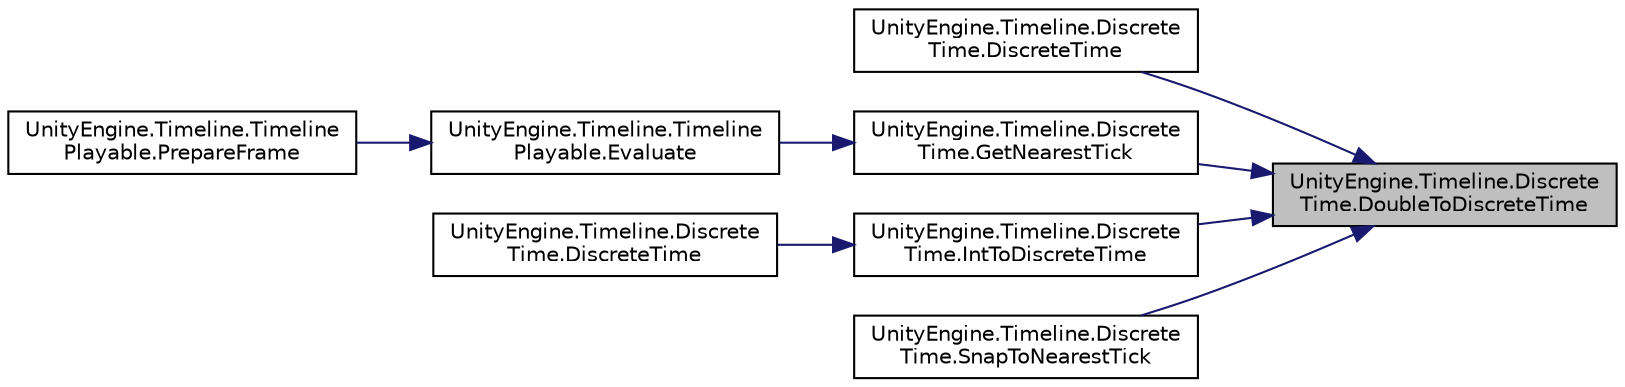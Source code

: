digraph "UnityEngine.Timeline.DiscreteTime.DoubleToDiscreteTime"
{
 // LATEX_PDF_SIZE
  edge [fontname="Helvetica",fontsize="10",labelfontname="Helvetica",labelfontsize="10"];
  node [fontname="Helvetica",fontsize="10",shape=record];
  rankdir="RL";
  Node1 [label="UnityEngine.Timeline.Discrete\lTime.DoubleToDiscreteTime",height=0.2,width=0.4,color="black", fillcolor="grey75", style="filled", fontcolor="black",tooltip=" "];
  Node1 -> Node2 [dir="back",color="midnightblue",fontsize="10",style="solid",fontname="Helvetica"];
  Node2 [label="UnityEngine.Timeline.Discrete\lTime.DiscreteTime",height=0.2,width=0.4,color="black", fillcolor="white", style="filled",URL="$struct_unity_engine_1_1_timeline_1_1_discrete_time.html#ada8baf1304fcead9e96c707bb3ce1b16",tooltip=" "];
  Node1 -> Node3 [dir="back",color="midnightblue",fontsize="10",style="solid",fontname="Helvetica"];
  Node3 [label="UnityEngine.Timeline.Discrete\lTime.GetNearestTick",height=0.2,width=0.4,color="black", fillcolor="white", style="filled",URL="$struct_unity_engine_1_1_timeline_1_1_discrete_time.html#a8874a1b1dd33b35c24b49fe8543cde44",tooltip=" "];
  Node3 -> Node4 [dir="back",color="midnightblue",fontsize="10",style="solid",fontname="Helvetica"];
  Node4 [label="UnityEngine.Timeline.Timeline\lPlayable.Evaluate",height=0.2,width=0.4,color="black", fillcolor="white", style="filled",URL="$class_unity_engine_1_1_timeline_1_1_timeline_playable.html#a94ef0e257a7d1dcdb1a32956ac7b8222",tooltip=" "];
  Node4 -> Node5 [dir="back",color="midnightblue",fontsize="10",style="solid",fontname="Helvetica"];
  Node5 [label="UnityEngine.Timeline.Timeline\lPlayable.PrepareFrame",height=0.2,width=0.4,color="black", fillcolor="white", style="filled",URL="$class_unity_engine_1_1_timeline_1_1_timeline_playable.html#a2ef452b5a04ed625cc8b788c30c35ff4",tooltip="Overridden to handle synchronizing time on the timeline instance."];
  Node1 -> Node6 [dir="back",color="midnightblue",fontsize="10",style="solid",fontname="Helvetica"];
  Node6 [label="UnityEngine.Timeline.Discrete\lTime.IntToDiscreteTime",height=0.2,width=0.4,color="black", fillcolor="white", style="filled",URL="$struct_unity_engine_1_1_timeline_1_1_discrete_time.html#a7c5775a0b21728875b105b2d75555f8a",tooltip=" "];
  Node6 -> Node7 [dir="back",color="midnightblue",fontsize="10",style="solid",fontname="Helvetica"];
  Node7 [label="UnityEngine.Timeline.Discrete\lTime.DiscreteTime",height=0.2,width=0.4,color="black", fillcolor="white", style="filled",URL="$struct_unity_engine_1_1_timeline_1_1_discrete_time.html#a40ee5399e8f5f4b176a167fb7619fede",tooltip=" "];
  Node1 -> Node8 [dir="back",color="midnightblue",fontsize="10",style="solid",fontname="Helvetica"];
  Node8 [label="UnityEngine.Timeline.Discrete\lTime.SnapToNearestTick",height=0.2,width=0.4,color="black", fillcolor="white", style="filled",URL="$struct_unity_engine_1_1_timeline_1_1_discrete_time.html#a36a2bfe68b8e8aa8c76b52815e915fc4",tooltip=" "];
}
